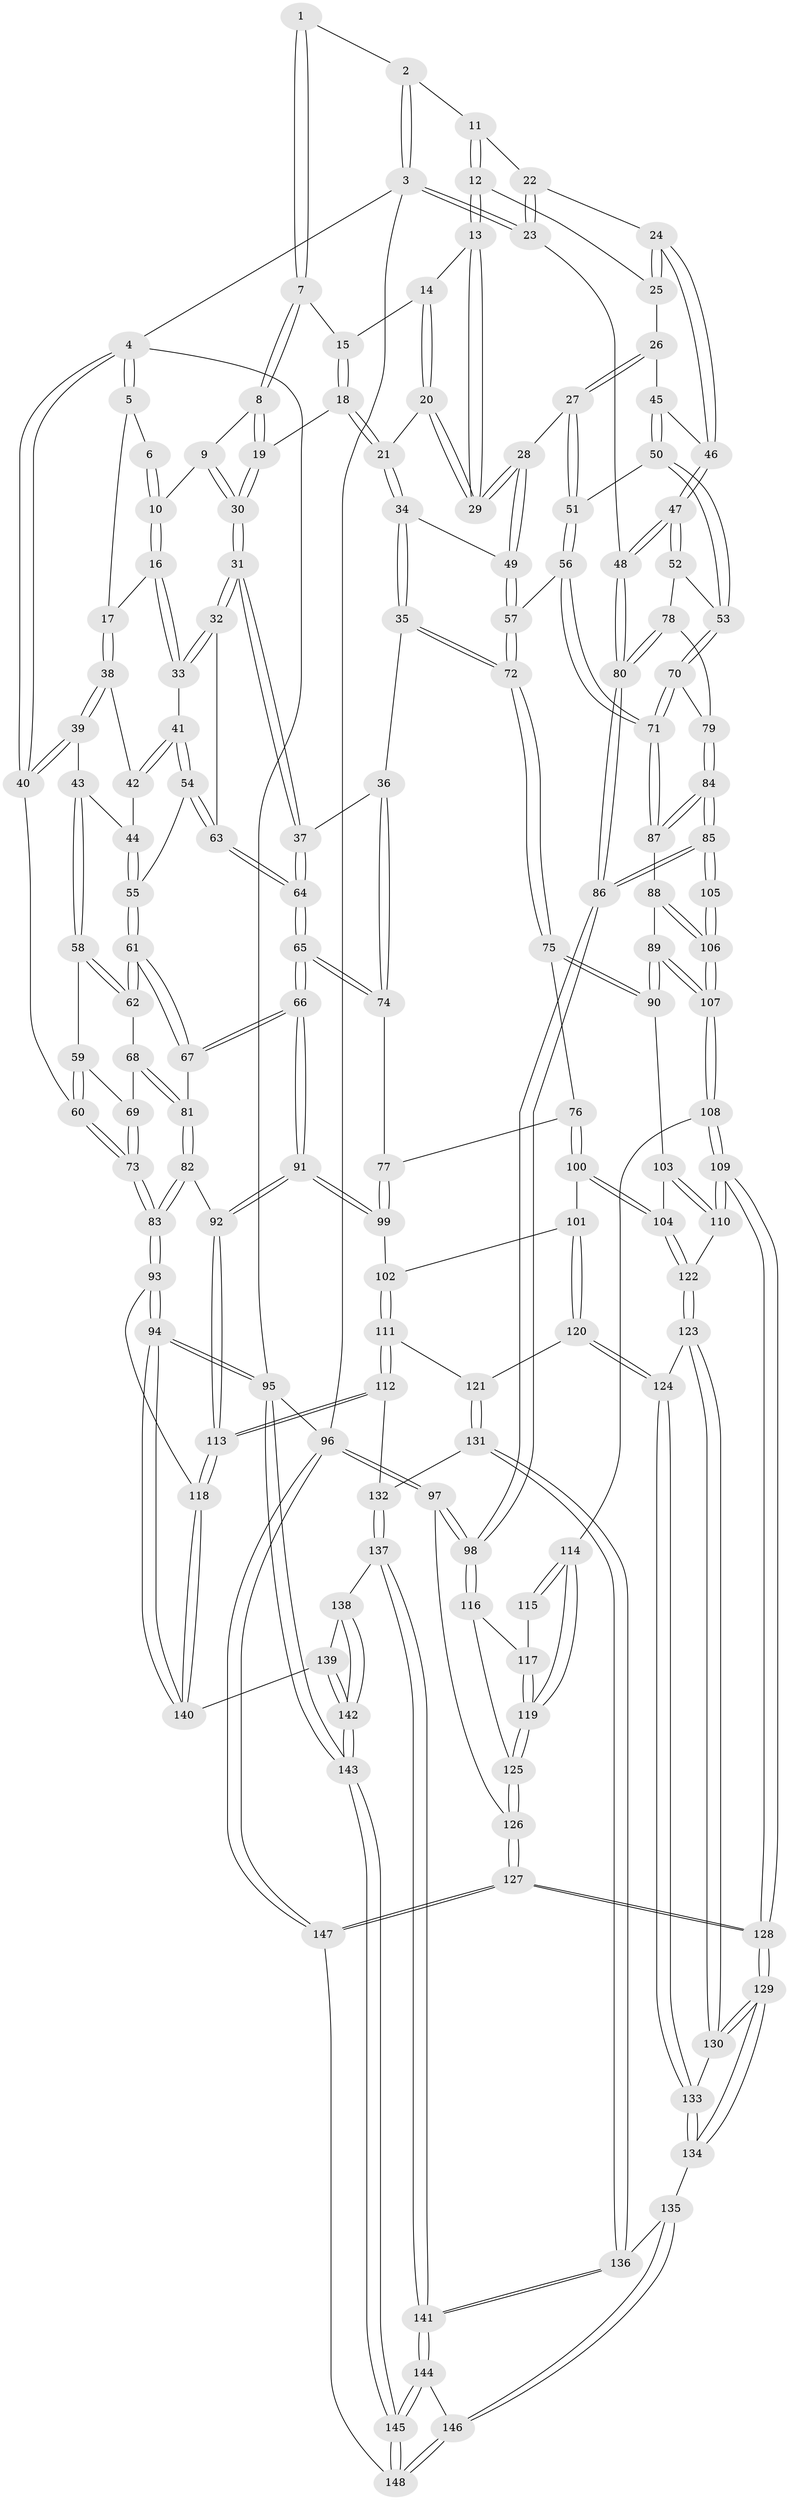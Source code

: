 // coarse degree distribution, {4: 0.1590909090909091, 2: 0.09090909090909091, 3: 0.3409090909090909, 7: 0.06818181818181818, 5: 0.18181818181818182, 6: 0.11363636363636363, 8: 0.045454545454545456}
// Generated by graph-tools (version 1.1) at 2025/05/03/04/25 22:05:31]
// undirected, 148 vertices, 367 edges
graph export_dot {
graph [start="1"]
  node [color=gray90,style=filled];
  1 [pos="+0.5020615689266044+0"];
  2 [pos="+0.7703526150014135+0"];
  3 [pos="+1+0"];
  4 [pos="+0+0"];
  5 [pos="+0.037231620181789465+0"];
  6 [pos="+0.2857179247853037+0"];
  7 [pos="+0.48535193144405325+0"];
  8 [pos="+0.46228623356434473+0"];
  9 [pos="+0.32852271624571183+0.10682068754562368"];
  10 [pos="+0.3192725775778183+0.10704993394791897"];
  11 [pos="+0.7877723101965217+0.0064940043256525954"];
  12 [pos="+0.7874971392141971+0.009059119254254882"];
  13 [pos="+0.7005648996167625+0.11310353628205452"];
  14 [pos="+0.5445560187124665+0.03425047074538849"];
  15 [pos="+0.5321508212280146+0.026115630872673597"];
  16 [pos="+0.2297127812132152+0.12831327919586788"];
  17 [pos="+0.22631524849786946+0.12784548291820963"];
  18 [pos="+0.5568082856855837+0.16554336667912806"];
  19 [pos="+0.47025876976619346+0.18191248458556902"];
  20 [pos="+0.6542399170049038+0.19062975564124623"];
  21 [pos="+0.626126225760903+0.19468290283319162"];
  22 [pos="+0.9522755575086317+0.04883812223965209"];
  23 [pos="+1+0"];
  24 [pos="+0.9892763208917081+0.1809701719940457"];
  25 [pos="+0.7974756719780245+0.024575791729425964"];
  26 [pos="+0.841903400896297+0.21467691350168927"];
  27 [pos="+0.7165805767341442+0.25481528144144217"];
  28 [pos="+0.7095816975191135+0.25192948388590464"];
  29 [pos="+0.6675514721363983+0.18980444118932752"];
  30 [pos="+0.4333787846884917+0.21975544614149387"];
  31 [pos="+0.42316141227199844+0.3041160438855421"];
  32 [pos="+0.41799484992537983+0.30367951848890107"];
  33 [pos="+0.3016745818713171+0.23616154914016096"];
  34 [pos="+0.517084371048618+0.3236775191933592"];
  35 [pos="+0.46868231265695337+0.33086076952354704"];
  36 [pos="+0.447578871179385+0.3277020369525365"];
  37 [pos="+0.4323749259509098+0.3161202773946179"];
  38 [pos="+0.21993548576230745+0.13347059023988"];
  39 [pos="+0+0.15288700835885358"];
  40 [pos="+0+0.07299174864628577"];
  41 [pos="+0.24183101284980182+0.30638450512936816"];
  42 [pos="+0.2034440608634796+0.17765157583955293"];
  43 [pos="+0.10195005503854573+0.27997066016828015"];
  44 [pos="+0.1258102804342056+0.2736863085811605"];
  45 [pos="+0.8821661322411283+0.23290401332336697"];
  46 [pos="+1+0.1970097187631772"];
  47 [pos="+1+0.2339287765408148"];
  48 [pos="+1+0.22984757457342114"];
  49 [pos="+0.628840573756685+0.37124162022078355"];
  50 [pos="+0.8567849806909728+0.3470744679098591"];
  51 [pos="+0.7859342714045566+0.3511507079056484"];
  52 [pos="+0.9171678201514819+0.38064446110348227"];
  53 [pos="+0.8977760775259507+0.38050001899506863"];
  54 [pos="+0.23875294805944078+0.3335671688855984"];
  55 [pos="+0.2135360662541635+0.33559775027715266"];
  56 [pos="+0.7451280368713759+0.433443845947359"];
  57 [pos="+0.6538703248822619+0.44198048968417963"];
  58 [pos="+0.08589061929413931+0.35406600880323036"];
  59 [pos="+0.05197211754185594+0.3662940182280499"];
  60 [pos="+0+0.23223149894906386"];
  61 [pos="+0.14683200026853022+0.40869733524939744"];
  62 [pos="+0.12038540937823983+0.3941438489111019"];
  63 [pos="+0.2607999313225336+0.34840169733214604"];
  64 [pos="+0.2752803089487648+0.49236840384036895"];
  65 [pos="+0.265828831998715+0.5353218858281407"];
  66 [pos="+0.2357757967901618+0.5552908864639963"];
  67 [pos="+0.16997466134146547+0.46857078166961896"];
  68 [pos="+0.06892861462222427+0.4407817290014926"];
  69 [pos="+0.02829957191148924+0.4183043609916372"];
  70 [pos="+0.8465909418464417+0.49705849392334434"];
  71 [pos="+0.8256873800674699+0.5208980962472292"];
  72 [pos="+0.5943813071925134+0.5383697123461477"];
  73 [pos="+0+0.5623273711700272"];
  74 [pos="+0.42569897583766314+0.5381824549973564"];
  75 [pos="+0.5859975434187834+0.5677218866142829"];
  76 [pos="+0.5589532768703441+0.5809515213681857"];
  77 [pos="+0.43954404046085777+0.5476520094612548"];
  78 [pos="+0.9369824679362081+0.4112261389950509"];
  79 [pos="+0.9434931767415073+0.478845048178909"];
  80 [pos="+1+0.5785739339921644"];
  81 [pos="+0.07286081943780054+0.46699656939687734"];
  82 [pos="+0+0.5772430468517973"];
  83 [pos="+0+0.5757133394141898"];
  84 [pos="+1+0.5799761835577532"];
  85 [pos="+1+0.6103311627434083"];
  86 [pos="+1+0.6123672024937539"];
  87 [pos="+0.8260483569910012+0.5330039521329459"];
  88 [pos="+0.7905899050533773+0.6177256921145109"];
  89 [pos="+0.7695709287356033+0.644171063072603"];
  90 [pos="+0.7128647960549497+0.6301436072090707"];
  91 [pos="+0.1981586805014892+0.6248239630277989"];
  92 [pos="+0.19748314840594347+0.6256308013713798"];
  93 [pos="+0+0.672847267339047"];
  94 [pos="+0+1"];
  95 [pos="+0+1"];
  96 [pos="+1+1"];
  97 [pos="+1+0.8804710593435312"];
  98 [pos="+1+0.7443589711116173"];
  99 [pos="+0.3934745845816292+0.681261124532276"];
  100 [pos="+0.5295272433372151+0.6984574542211501"];
  101 [pos="+0.45654017912082506+0.7387734763934828"];
  102 [pos="+0.4133710051228721+0.7238265118362751"];
  103 [pos="+0.6510429935467087+0.7177476894555058"];
  104 [pos="+0.5748712722488996+0.759910662264545"];
  105 [pos="+1+0.6363926155911601"];
  106 [pos="+1+0.6366564376863688"];
  107 [pos="+0.7894534712426285+0.7052475758383174"];
  108 [pos="+0.7939755234311037+0.7273481129628793"];
  109 [pos="+0.7279436463970318+0.8023279407428328"];
  110 [pos="+0.6672079411612456+0.7939503316916434"];
  111 [pos="+0.32445201035286264+0.7726288517293229"];
  112 [pos="+0.24848973550108625+0.7775120907578845"];
  113 [pos="+0.19689097046060033+0.762270000134891"];
  114 [pos="+0.7944892947556961+0.727705265029617"];
  115 [pos="+0.9257556203967143+0.7214238555491858"];
  116 [pos="+0.9613242560779732+0.7983495660552807"];
  117 [pos="+0.9418945149071106+0.7774920845279243"];
  118 [pos="+0.17783473585724935+0.7871675731345374"];
  119 [pos="+0.8043250937554556+0.7396025662197506"];
  120 [pos="+0.45153087296700706+0.8307575688384035"];
  121 [pos="+0.4037203752021727+0.8324799736137872"];
  122 [pos="+0.5899494365257664+0.7993692556641672"];
  123 [pos="+0.5861669013341982+0.8093388279398225"];
  124 [pos="+0.45942079417130316+0.8413859920835459"];
  125 [pos="+0.8840124371364301+0.8653170987866865"];
  126 [pos="+0.8850459965964311+0.9091738991248682"];
  127 [pos="+0.7397389850114988+1"];
  128 [pos="+0.7136031685990678+1"];
  129 [pos="+0.6604755173378283+1"];
  130 [pos="+0.5918521230958792+0.8743931410833989"];
  131 [pos="+0.35245219645301756+0.8836294051999706"];
  132 [pos="+0.3376174412901467+0.8784833523536534"];
  133 [pos="+0.466113350350495+0.8857053465855805"];
  134 [pos="+0.4612526743097847+0.9125015072377743"];
  135 [pos="+0.4354714318955441+0.9351767933277729"];
  136 [pos="+0.37145048977099576+0.9126197327030744"];
  137 [pos="+0.2816774932689611+0.9430629075787735"];
  138 [pos="+0.2590988134633962+0.9302862367889242"];
  139 [pos="+0.20523897876031977+0.8891760165419181"];
  140 [pos="+0.16609342774367353+0.8181418055844539"];
  141 [pos="+0.31212023271882794+0.988785073837414"];
  142 [pos="+0.18513087570459863+1"];
  143 [pos="+0.14824941876536438+1"];
  144 [pos="+0.3191549049374254+1"];
  145 [pos="+0.28549697128715434+1"];
  146 [pos="+0.4341966199992037+0.9420900528949993"];
  147 [pos="+0.7427644286012672+1"];
  148 [pos="+0.5051574292963981+1"];
  1 -- 2;
  1 -- 7;
  1 -- 7;
  2 -- 3;
  2 -- 3;
  2 -- 11;
  3 -- 4;
  3 -- 23;
  3 -- 23;
  3 -- 96;
  4 -- 5;
  4 -- 5;
  4 -- 40;
  4 -- 40;
  4 -- 95;
  5 -- 6;
  5 -- 17;
  6 -- 10;
  6 -- 10;
  7 -- 8;
  7 -- 8;
  7 -- 15;
  8 -- 9;
  8 -- 19;
  8 -- 19;
  9 -- 10;
  9 -- 30;
  9 -- 30;
  10 -- 16;
  10 -- 16;
  11 -- 12;
  11 -- 12;
  11 -- 22;
  12 -- 13;
  12 -- 13;
  12 -- 25;
  13 -- 14;
  13 -- 29;
  13 -- 29;
  14 -- 15;
  14 -- 20;
  14 -- 20;
  15 -- 18;
  15 -- 18;
  16 -- 17;
  16 -- 33;
  16 -- 33;
  17 -- 38;
  17 -- 38;
  18 -- 19;
  18 -- 21;
  18 -- 21;
  19 -- 30;
  19 -- 30;
  20 -- 21;
  20 -- 29;
  20 -- 29;
  21 -- 34;
  21 -- 34;
  22 -- 23;
  22 -- 23;
  22 -- 24;
  23 -- 48;
  24 -- 25;
  24 -- 25;
  24 -- 46;
  24 -- 46;
  25 -- 26;
  26 -- 27;
  26 -- 27;
  26 -- 45;
  27 -- 28;
  27 -- 51;
  27 -- 51;
  28 -- 29;
  28 -- 29;
  28 -- 49;
  28 -- 49;
  30 -- 31;
  30 -- 31;
  31 -- 32;
  31 -- 32;
  31 -- 37;
  31 -- 37;
  32 -- 33;
  32 -- 33;
  32 -- 63;
  33 -- 41;
  34 -- 35;
  34 -- 35;
  34 -- 49;
  35 -- 36;
  35 -- 72;
  35 -- 72;
  36 -- 37;
  36 -- 74;
  36 -- 74;
  37 -- 64;
  37 -- 64;
  38 -- 39;
  38 -- 39;
  38 -- 42;
  39 -- 40;
  39 -- 40;
  39 -- 43;
  40 -- 60;
  41 -- 42;
  41 -- 42;
  41 -- 54;
  41 -- 54;
  42 -- 44;
  43 -- 44;
  43 -- 58;
  43 -- 58;
  44 -- 55;
  44 -- 55;
  45 -- 46;
  45 -- 50;
  45 -- 50;
  46 -- 47;
  46 -- 47;
  47 -- 48;
  47 -- 48;
  47 -- 52;
  47 -- 52;
  48 -- 80;
  48 -- 80;
  49 -- 57;
  49 -- 57;
  50 -- 51;
  50 -- 53;
  50 -- 53;
  51 -- 56;
  51 -- 56;
  52 -- 53;
  52 -- 78;
  53 -- 70;
  53 -- 70;
  54 -- 55;
  54 -- 63;
  54 -- 63;
  55 -- 61;
  55 -- 61;
  56 -- 57;
  56 -- 71;
  56 -- 71;
  57 -- 72;
  57 -- 72;
  58 -- 59;
  58 -- 62;
  58 -- 62;
  59 -- 60;
  59 -- 60;
  59 -- 69;
  60 -- 73;
  60 -- 73;
  61 -- 62;
  61 -- 62;
  61 -- 67;
  61 -- 67;
  62 -- 68;
  63 -- 64;
  63 -- 64;
  64 -- 65;
  64 -- 65;
  65 -- 66;
  65 -- 66;
  65 -- 74;
  65 -- 74;
  66 -- 67;
  66 -- 67;
  66 -- 91;
  66 -- 91;
  67 -- 81;
  68 -- 69;
  68 -- 81;
  68 -- 81;
  69 -- 73;
  69 -- 73;
  70 -- 71;
  70 -- 71;
  70 -- 79;
  71 -- 87;
  71 -- 87;
  72 -- 75;
  72 -- 75;
  73 -- 83;
  73 -- 83;
  74 -- 77;
  75 -- 76;
  75 -- 90;
  75 -- 90;
  76 -- 77;
  76 -- 100;
  76 -- 100;
  77 -- 99;
  77 -- 99;
  78 -- 79;
  78 -- 80;
  78 -- 80;
  79 -- 84;
  79 -- 84;
  80 -- 86;
  80 -- 86;
  81 -- 82;
  81 -- 82;
  82 -- 83;
  82 -- 83;
  82 -- 92;
  83 -- 93;
  83 -- 93;
  84 -- 85;
  84 -- 85;
  84 -- 87;
  84 -- 87;
  85 -- 86;
  85 -- 86;
  85 -- 105;
  85 -- 105;
  86 -- 98;
  86 -- 98;
  87 -- 88;
  88 -- 89;
  88 -- 106;
  88 -- 106;
  89 -- 90;
  89 -- 90;
  89 -- 107;
  89 -- 107;
  90 -- 103;
  91 -- 92;
  91 -- 92;
  91 -- 99;
  91 -- 99;
  92 -- 113;
  92 -- 113;
  93 -- 94;
  93 -- 94;
  93 -- 118;
  94 -- 95;
  94 -- 95;
  94 -- 140;
  94 -- 140;
  95 -- 143;
  95 -- 143;
  95 -- 96;
  96 -- 97;
  96 -- 97;
  96 -- 147;
  96 -- 147;
  97 -- 98;
  97 -- 98;
  97 -- 126;
  98 -- 116;
  98 -- 116;
  99 -- 102;
  100 -- 101;
  100 -- 104;
  100 -- 104;
  101 -- 102;
  101 -- 120;
  101 -- 120;
  102 -- 111;
  102 -- 111;
  103 -- 104;
  103 -- 110;
  103 -- 110;
  104 -- 122;
  104 -- 122;
  105 -- 106;
  105 -- 106;
  106 -- 107;
  106 -- 107;
  107 -- 108;
  107 -- 108;
  108 -- 109;
  108 -- 109;
  108 -- 114;
  109 -- 110;
  109 -- 110;
  109 -- 128;
  109 -- 128;
  110 -- 122;
  111 -- 112;
  111 -- 112;
  111 -- 121;
  112 -- 113;
  112 -- 113;
  112 -- 132;
  113 -- 118;
  113 -- 118;
  114 -- 115;
  114 -- 115;
  114 -- 119;
  114 -- 119;
  115 -- 117;
  116 -- 117;
  116 -- 125;
  117 -- 119;
  117 -- 119;
  118 -- 140;
  118 -- 140;
  119 -- 125;
  119 -- 125;
  120 -- 121;
  120 -- 124;
  120 -- 124;
  121 -- 131;
  121 -- 131;
  122 -- 123;
  122 -- 123;
  123 -- 124;
  123 -- 130;
  123 -- 130;
  124 -- 133;
  124 -- 133;
  125 -- 126;
  125 -- 126;
  126 -- 127;
  126 -- 127;
  127 -- 128;
  127 -- 128;
  127 -- 147;
  127 -- 147;
  128 -- 129;
  128 -- 129;
  129 -- 130;
  129 -- 130;
  129 -- 134;
  129 -- 134;
  130 -- 133;
  131 -- 132;
  131 -- 136;
  131 -- 136;
  132 -- 137;
  132 -- 137;
  133 -- 134;
  133 -- 134;
  134 -- 135;
  135 -- 136;
  135 -- 146;
  135 -- 146;
  136 -- 141;
  136 -- 141;
  137 -- 138;
  137 -- 141;
  137 -- 141;
  138 -- 139;
  138 -- 142;
  138 -- 142;
  139 -- 140;
  139 -- 142;
  139 -- 142;
  141 -- 144;
  141 -- 144;
  142 -- 143;
  142 -- 143;
  143 -- 145;
  143 -- 145;
  144 -- 145;
  144 -- 145;
  144 -- 146;
  145 -- 148;
  145 -- 148;
  146 -- 148;
  146 -- 148;
  147 -- 148;
}
